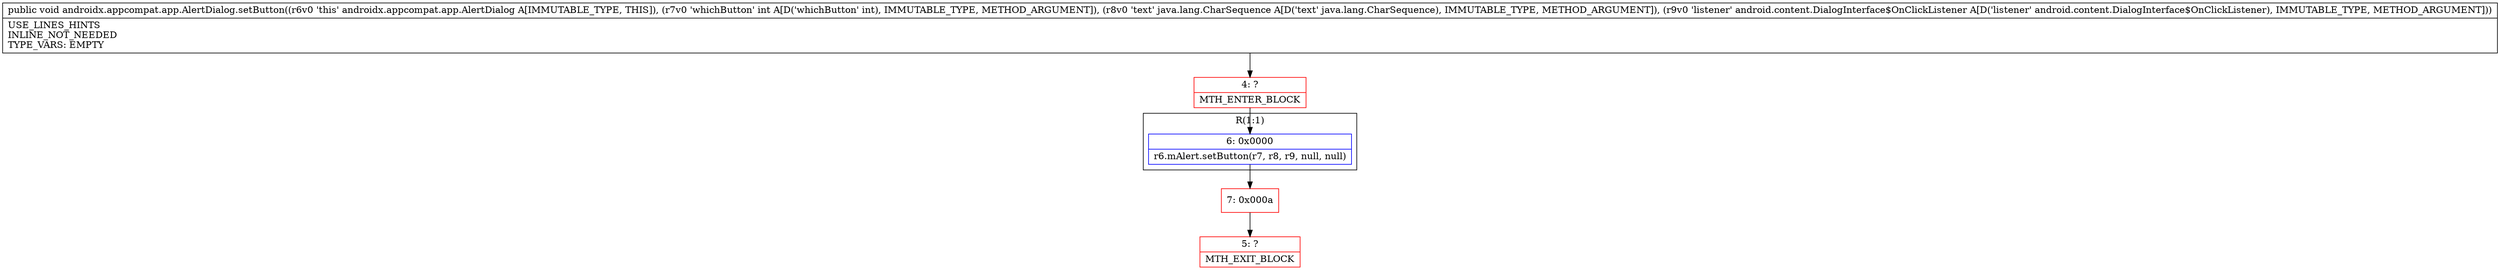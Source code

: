 digraph "CFG forandroidx.appcompat.app.AlertDialog.setButton(ILjava\/lang\/CharSequence;Landroid\/content\/DialogInterface$OnClickListener;)V" {
subgraph cluster_Region_1053600998 {
label = "R(1:1)";
node [shape=record,color=blue];
Node_6 [shape=record,label="{6\:\ 0x0000|r6.mAlert.setButton(r7, r8, r9, null, null)\l}"];
}
Node_4 [shape=record,color=red,label="{4\:\ ?|MTH_ENTER_BLOCK\l}"];
Node_7 [shape=record,color=red,label="{7\:\ 0x000a}"];
Node_5 [shape=record,color=red,label="{5\:\ ?|MTH_EXIT_BLOCK\l}"];
MethodNode[shape=record,label="{public void androidx.appcompat.app.AlertDialog.setButton((r6v0 'this' androidx.appcompat.app.AlertDialog A[IMMUTABLE_TYPE, THIS]), (r7v0 'whichButton' int A[D('whichButton' int), IMMUTABLE_TYPE, METHOD_ARGUMENT]), (r8v0 'text' java.lang.CharSequence A[D('text' java.lang.CharSequence), IMMUTABLE_TYPE, METHOD_ARGUMENT]), (r9v0 'listener' android.content.DialogInterface$OnClickListener A[D('listener' android.content.DialogInterface$OnClickListener), IMMUTABLE_TYPE, METHOD_ARGUMENT]))  | USE_LINES_HINTS\lINLINE_NOT_NEEDED\lTYPE_VARS: EMPTY\l}"];
MethodNode -> Node_4;Node_6 -> Node_7;
Node_4 -> Node_6;
Node_7 -> Node_5;
}


